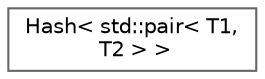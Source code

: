 digraph "Graphical Class Hierarchy"
{
 // LATEX_PDF_SIZE
  bgcolor="transparent";
  edge [fontname=Helvetica,fontsize=10,labelfontname=Helvetica,labelfontsize=10];
  node [fontname=Helvetica,fontsize=10,shape=box,height=0.2,width=0.4];
  rankdir="LR";
  Node0 [id="Node000000",label="Hash\< std::pair\< T1,\l T2 \> \>",height=0.2,width=0.4,color="grey40", fillcolor="white", style="filled",URL="$structFoam_1_1Hash_3_01std_1_1pair_3_01T1_00_01T2_01_4_01_4.html",tooltip=" "];
}
